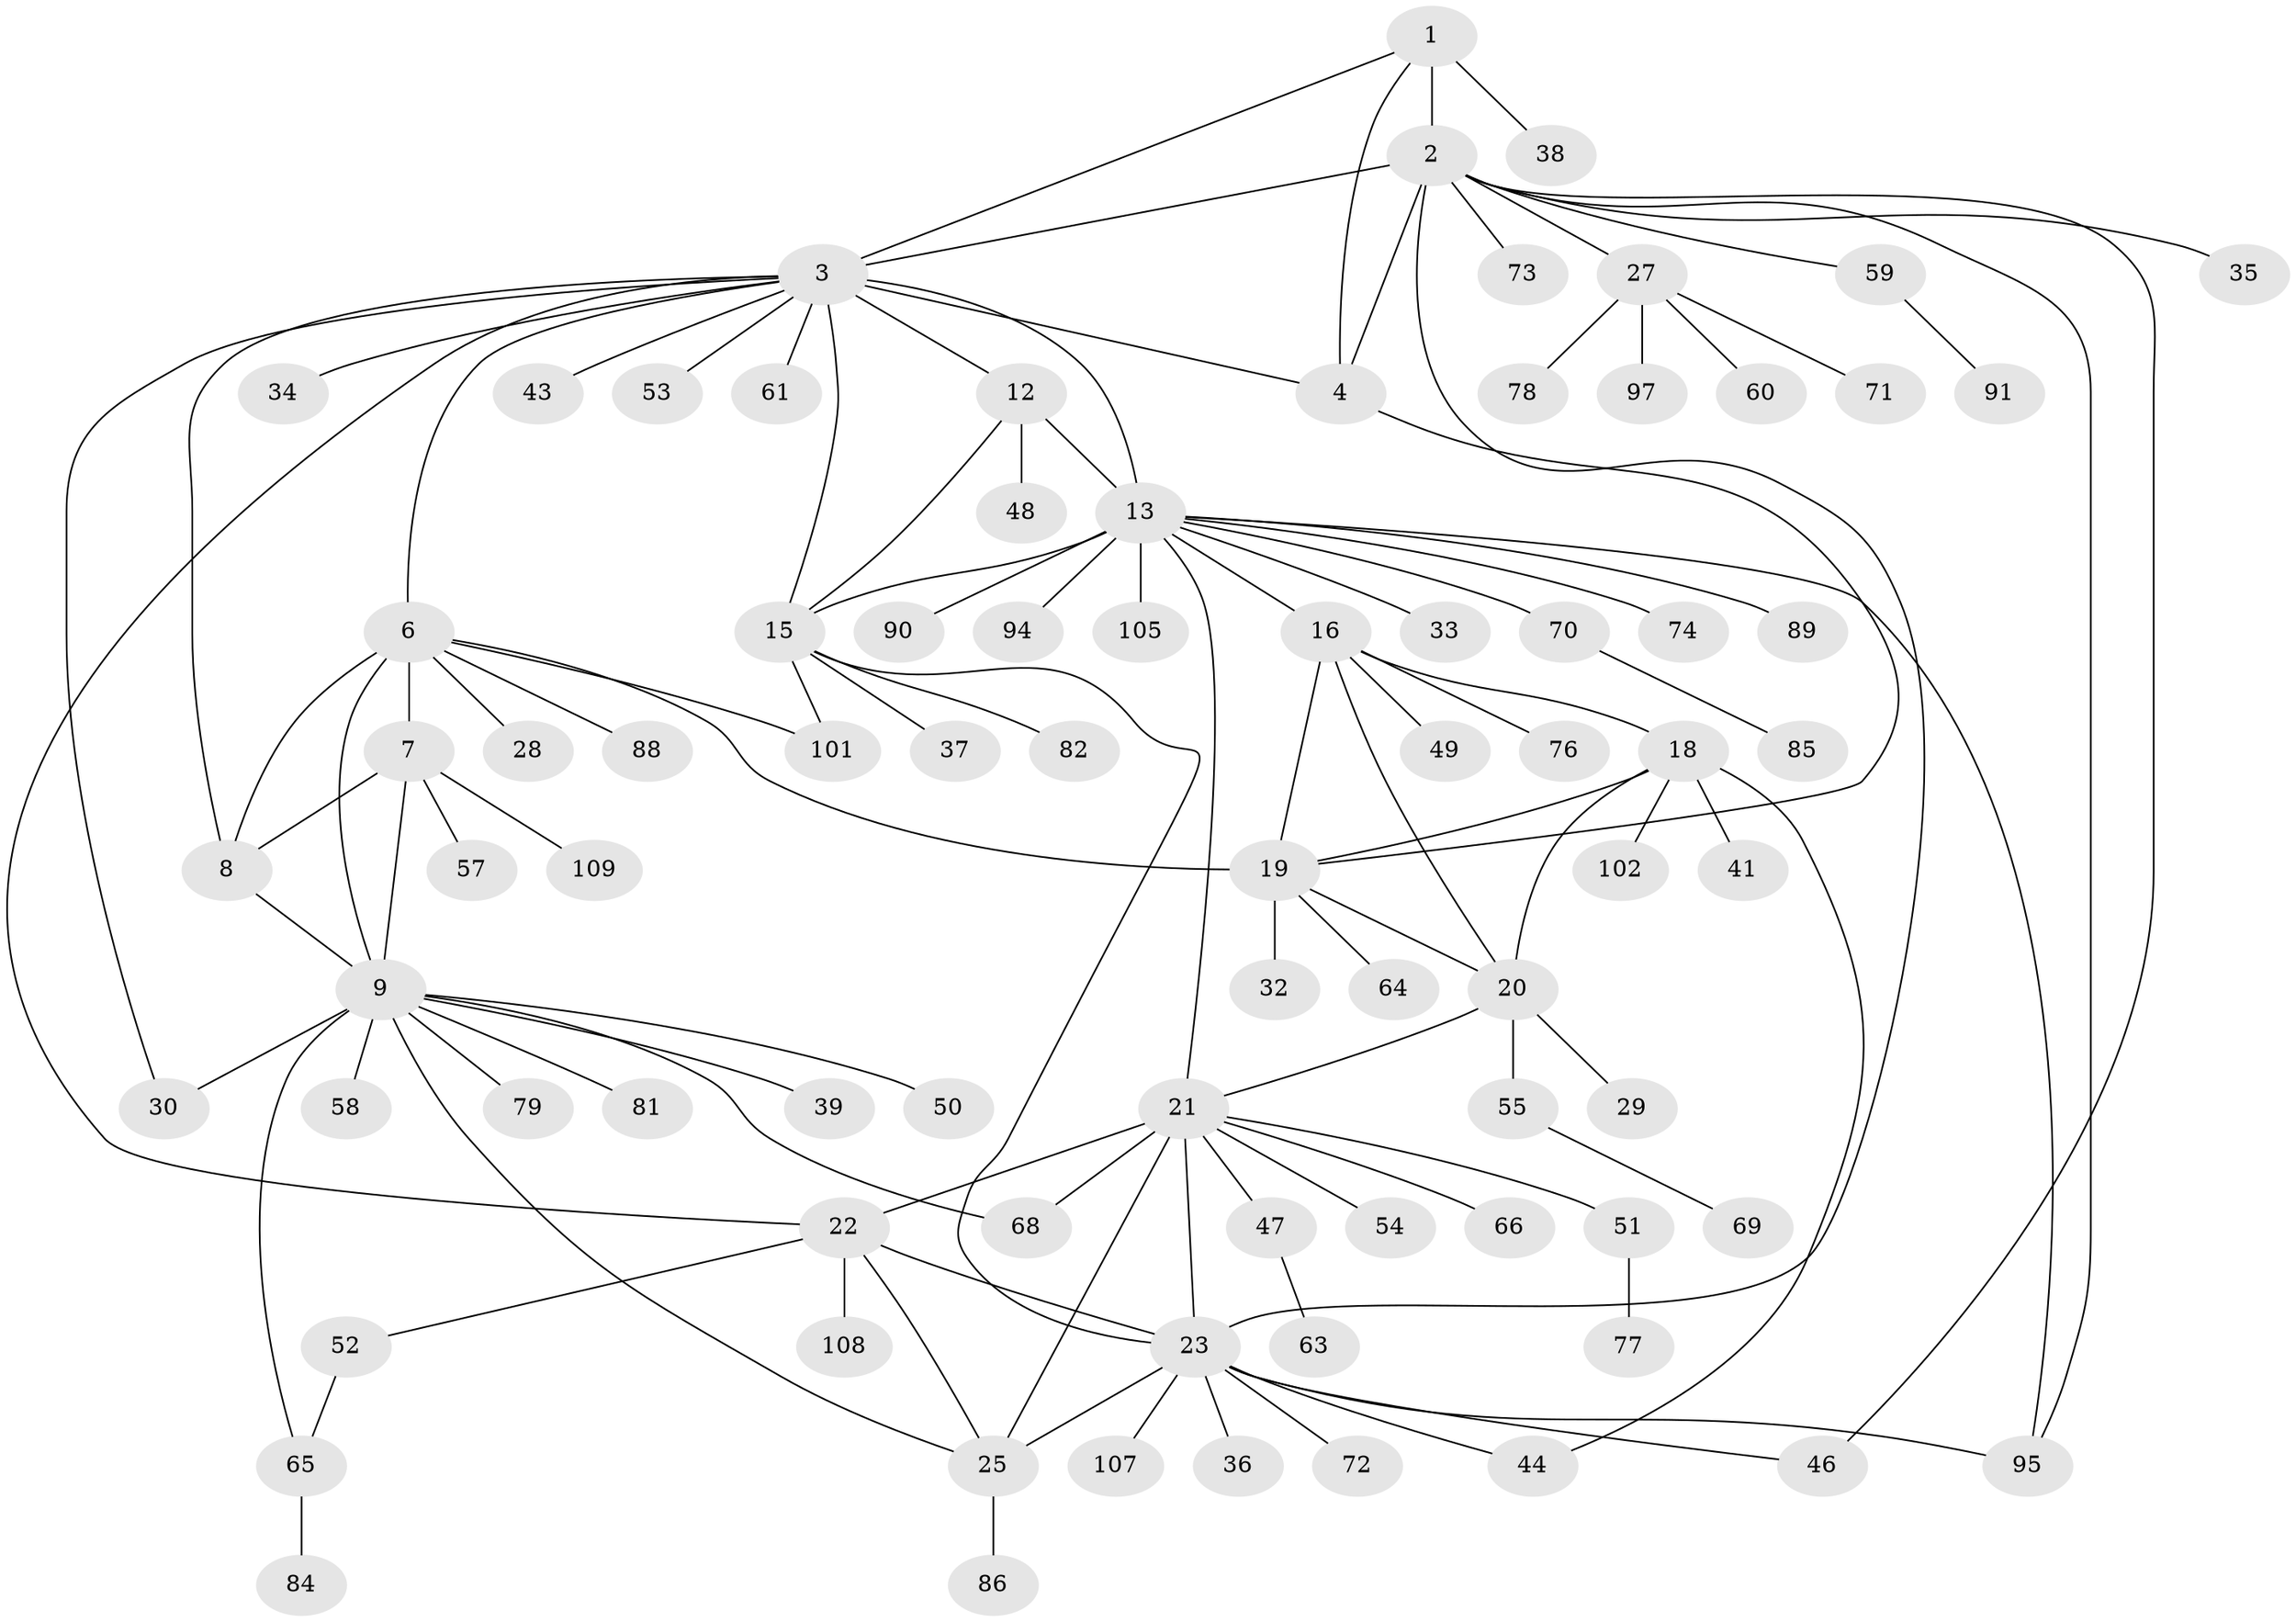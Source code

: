 // original degree distribution, {6: 0.05504587155963303, 9: 0.045871559633027525, 5: 0.03669724770642202, 7: 0.045871559633027525, 14: 0.009174311926605505, 12: 0.009174311926605505, 8: 0.027522935779816515, 11: 0.009174311926605505, 2: 0.1743119266055046, 1: 0.5504587155963303, 3: 0.027522935779816515, 4: 0.009174311926605505}
// Generated by graph-tools (version 1.1) at 2025/11/02/27/25 16:11:32]
// undirected, 82 vertices, 112 edges
graph export_dot {
graph [start="1"]
  node [color=gray90,style=filled];
  1 [super="+31"];
  2 [super="+5"];
  3 [super="+11"];
  4;
  6 [super="+10"];
  7 [super="+106"];
  8 [super="+67"];
  9 [super="+80"];
  12;
  13 [super="+14"];
  15 [super="+56"];
  16 [super="+17"];
  18 [super="+26"];
  19 [super="+103"];
  20 [super="+83"];
  21 [super="+87"];
  22 [super="+42"];
  23 [super="+24"];
  25 [super="+45"];
  27 [super="+40"];
  28;
  29;
  30;
  32;
  33;
  34 [super="+98"];
  35;
  36;
  37 [super="+99"];
  38;
  39 [super="+104"];
  41;
  43;
  44;
  46;
  47 [super="+62"];
  48;
  49;
  50;
  51;
  52;
  53;
  54;
  55 [super="+75"];
  57;
  58;
  59;
  60;
  61;
  63;
  64;
  65 [super="+96"];
  66;
  68;
  69;
  70;
  71;
  72 [super="+92"];
  73;
  74;
  76 [super="+93"];
  77;
  78;
  79;
  81;
  82;
  84;
  85;
  86;
  88;
  89;
  90;
  91;
  94;
  95 [super="+100"];
  97;
  101;
  102;
  105;
  107;
  108;
  109;
  1 -- 2 [weight=2];
  1 -- 3;
  1 -- 4;
  1 -- 38;
  2 -- 3 [weight=2];
  2 -- 4 [weight=2];
  2 -- 27;
  2 -- 46;
  2 -- 59;
  2 -- 35;
  2 -- 73;
  2 -- 23;
  2 -- 95;
  3 -- 4;
  3 -- 8;
  3 -- 30;
  3 -- 43;
  3 -- 34;
  3 -- 6;
  3 -- 12;
  3 -- 13 [weight=2];
  3 -- 15;
  3 -- 53;
  3 -- 61;
  3 -- 22;
  4 -- 19;
  6 -- 7 [weight=2];
  6 -- 8 [weight=2];
  6 -- 9 [weight=2];
  6 -- 28;
  6 -- 88;
  6 -- 19;
  6 -- 101;
  7 -- 8;
  7 -- 9;
  7 -- 57;
  7 -- 109;
  8 -- 9;
  9 -- 25;
  9 -- 30;
  9 -- 39;
  9 -- 50;
  9 -- 58;
  9 -- 65;
  9 -- 68;
  9 -- 79;
  9 -- 81;
  12 -- 13 [weight=2];
  12 -- 15;
  12 -- 48;
  13 -- 15 [weight=2];
  13 -- 70;
  13 -- 95;
  13 -- 33;
  13 -- 105;
  13 -- 74;
  13 -- 16;
  13 -- 21;
  13 -- 89;
  13 -- 90;
  13 -- 94;
  15 -- 23;
  15 -- 37;
  15 -- 82;
  15 -- 101;
  16 -- 18 [weight=2];
  16 -- 19 [weight=2];
  16 -- 20 [weight=2];
  16 -- 76;
  16 -- 49;
  18 -- 19;
  18 -- 20;
  18 -- 41;
  18 -- 102;
  18 -- 44;
  19 -- 20;
  19 -- 32;
  19 -- 64;
  20 -- 21;
  20 -- 29;
  20 -- 55;
  21 -- 22;
  21 -- 23 [weight=2];
  21 -- 25;
  21 -- 47;
  21 -- 51;
  21 -- 54;
  21 -- 66;
  21 -- 68;
  22 -- 23 [weight=2];
  22 -- 25;
  22 -- 52;
  22 -- 108;
  23 -- 25 [weight=2];
  23 -- 46;
  23 -- 95;
  23 -- 107;
  23 -- 36;
  23 -- 72;
  23 -- 44;
  25 -- 86;
  27 -- 60;
  27 -- 78;
  27 -- 97;
  27 -- 71;
  47 -- 63;
  51 -- 77;
  52 -- 65;
  55 -- 69;
  59 -- 91;
  65 -- 84;
  70 -- 85;
}
